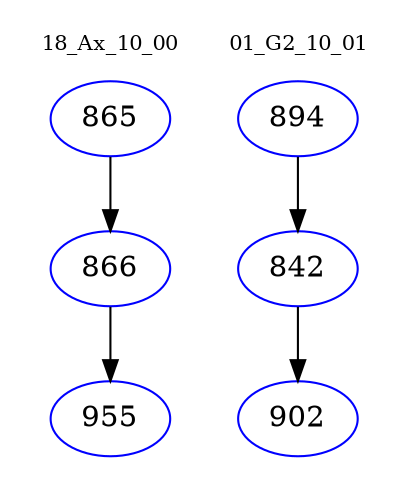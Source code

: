 digraph{
subgraph cluster_0 {
color = white
label = "18_Ax_10_00";
fontsize=10;
T0_865 [label="865", color="blue"]
T0_865 -> T0_866 [color="black"]
T0_866 [label="866", color="blue"]
T0_866 -> T0_955 [color="black"]
T0_955 [label="955", color="blue"]
}
subgraph cluster_1 {
color = white
label = "01_G2_10_01";
fontsize=10;
T1_894 [label="894", color="blue"]
T1_894 -> T1_842 [color="black"]
T1_842 [label="842", color="blue"]
T1_842 -> T1_902 [color="black"]
T1_902 [label="902", color="blue"]
}
}
